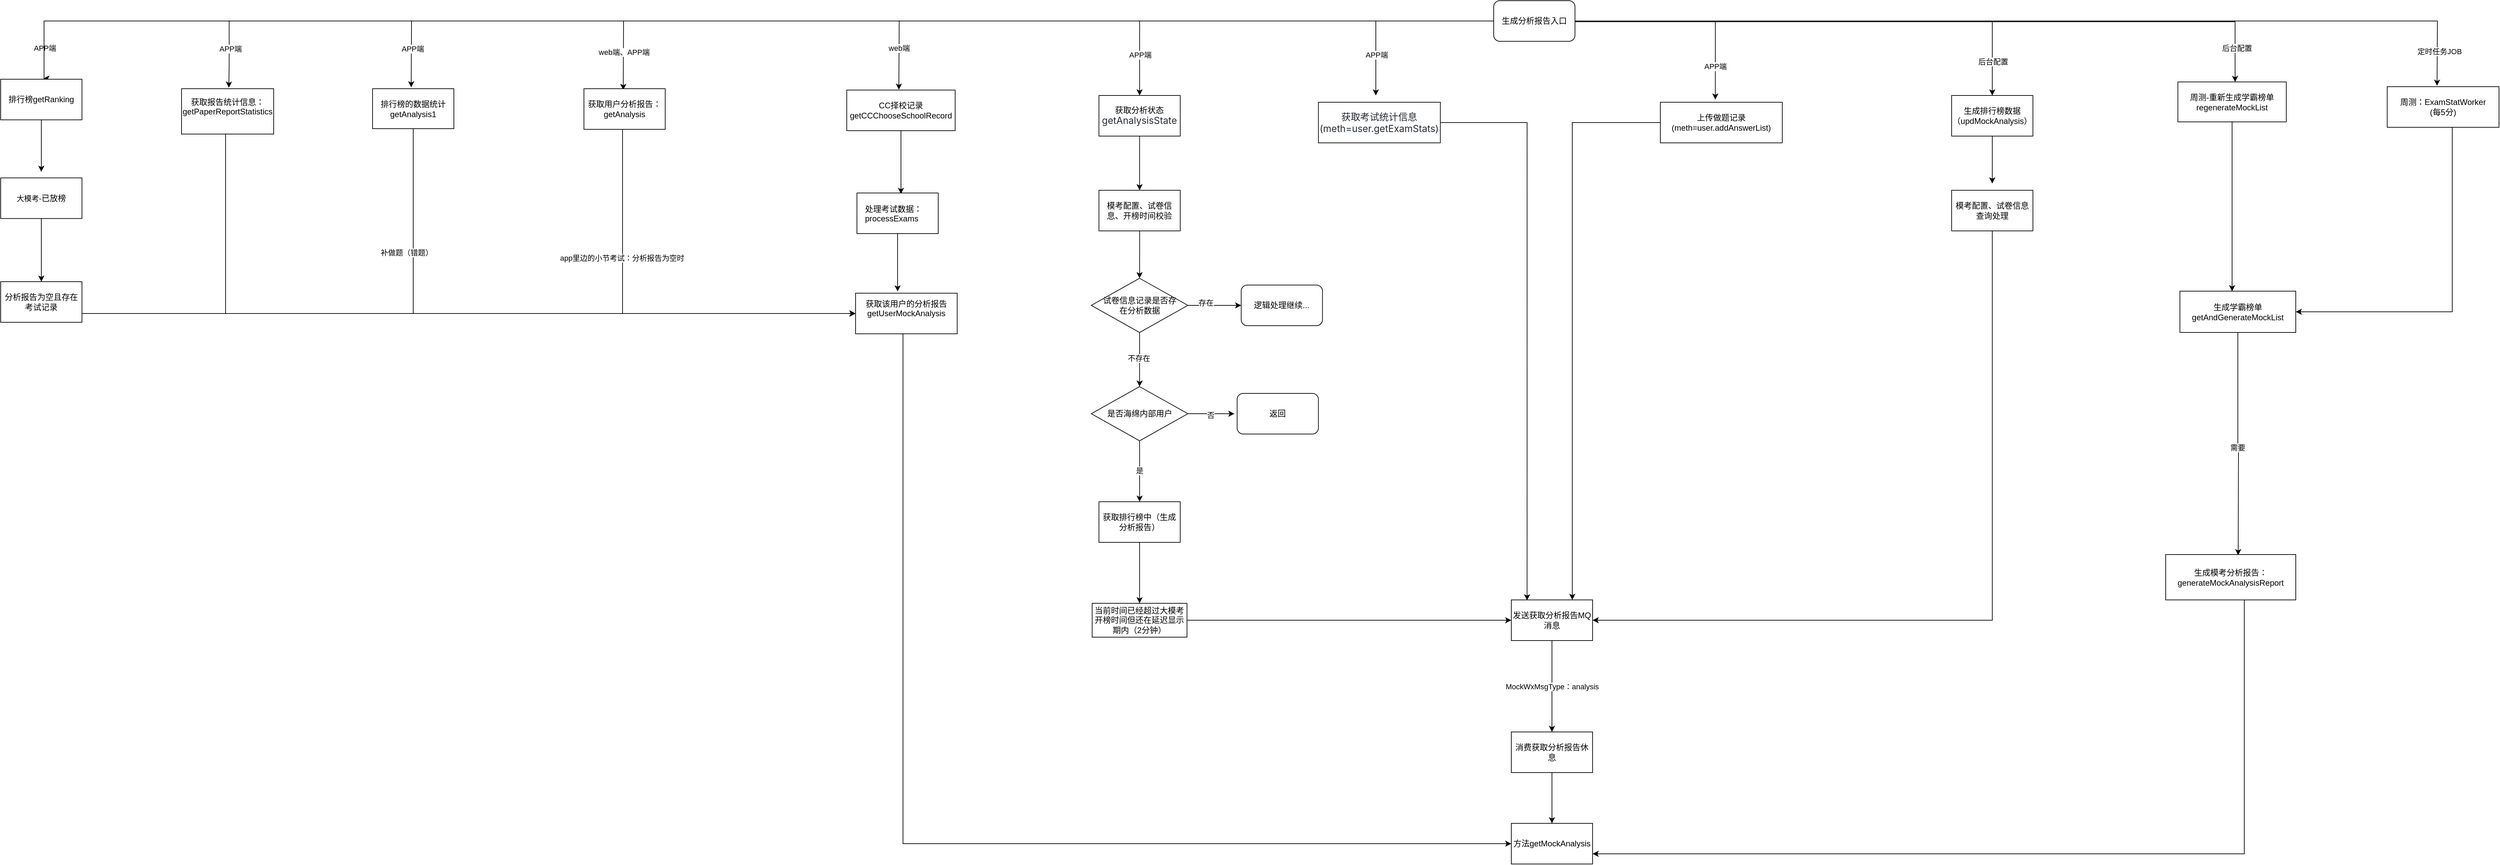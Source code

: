 <mxfile version="26.0.16">
  <diagram name="第 1 页" id="ViaAI9ll2HowO2Gb6FL9">
    <mxGraphModel dx="6475" dy="2428" grid="0" gridSize="10" guides="1" tooltips="1" connect="1" arrows="1" fold="1" page="0" pageScale="1" pageWidth="1169" pageHeight="827" math="0" shadow="0">
      <root>
        <mxCell id="0" />
        <mxCell id="1" parent="0" />
        <mxCell id="7_3ddVTEXYTXa83JMsSR-4" style="edgeStyle=orthogonalEdgeStyle;rounded=0;orthogonalLoop=1;jettySize=auto;html=1;entryX=0.5;entryY=0;entryDx=0;entryDy=0;" edge="1" parent="1" source="7_3ddVTEXYTXa83JMsSR-2" target="7_3ddVTEXYTXa83JMsSR-3">
          <mxGeometry relative="1" as="geometry" />
        </mxCell>
        <mxCell id="7_3ddVTEXYTXa83JMsSR-5" value="APP端" style="edgeLabel;html=1;align=center;verticalAlign=middle;resizable=0;points=[];" vertex="1" connectable="0" parent="7_3ddVTEXYTXa83JMsSR-4">
          <mxGeometry x="0.548" y="-1" relative="1" as="geometry">
            <mxPoint x="-33" y="51" as="offset" />
          </mxGeometry>
        </mxCell>
        <mxCell id="7_3ddVTEXYTXa83JMsSR-7" style="edgeStyle=orthogonalEdgeStyle;rounded=0;orthogonalLoop=1;jettySize=auto;html=1;entryX=0.5;entryY=0;entryDx=0;entryDy=0;" edge="1" parent="1" source="7_3ddVTEXYTXa83JMsSR-2" target="7_3ddVTEXYTXa83JMsSR-6">
          <mxGeometry relative="1" as="geometry" />
        </mxCell>
        <mxCell id="7_3ddVTEXYTXa83JMsSR-8" value="后台配置" style="edgeLabel;html=1;align=center;verticalAlign=middle;resizable=0;points=[];" vertex="1" connectable="0" parent="7_3ddVTEXYTXa83JMsSR-7">
          <mxGeometry x="0.439" y="2" relative="1" as="geometry">
            <mxPoint x="94" y="62" as="offset" />
          </mxGeometry>
        </mxCell>
        <mxCell id="7_3ddVTEXYTXa83JMsSR-38" style="edgeStyle=orthogonalEdgeStyle;rounded=0;orthogonalLoop=1;jettySize=auto;html=1;" edge="1" parent="1" source="7_3ddVTEXYTXa83JMsSR-2">
          <mxGeometry relative="1" as="geometry">
            <mxPoint x="257" y="182" as="targetPoint" />
            <Array as="points">
              <mxPoint x="257" y="72" />
              <mxPoint x="257" y="182" />
            </Array>
          </mxGeometry>
        </mxCell>
        <mxCell id="7_3ddVTEXYTXa83JMsSR-46" value="APP端" style="edgeLabel;html=1;align=center;verticalAlign=middle;resizable=0;points=[];" vertex="1" connectable="0" parent="7_3ddVTEXYTXa83JMsSR-38">
          <mxGeometry x="0.574" y="1" relative="1" as="geometry">
            <mxPoint as="offset" />
          </mxGeometry>
        </mxCell>
        <mxCell id="7_3ddVTEXYTXa83JMsSR-56" style="edgeStyle=orthogonalEdgeStyle;rounded=0;orthogonalLoop=1;jettySize=auto;html=1;" edge="1" parent="1">
          <mxGeometry relative="1" as="geometry">
            <mxPoint x="1525.448" y="162.004" as="targetPoint" />
            <mxPoint x="544" y="73.11" as="sourcePoint" />
            <Array as="points">
              <mxPoint x="1525" y="73.11" />
            </Array>
          </mxGeometry>
        </mxCell>
        <mxCell id="7_3ddVTEXYTXa83JMsSR-58" value="后台配置" style="edgeLabel;html=1;align=center;verticalAlign=middle;resizable=0;points=[];" vertex="1" connectable="0" parent="7_3ddVTEXYTXa83JMsSR-56">
          <mxGeometry x="0.907" y="2" relative="1" as="geometry">
            <mxPoint as="offset" />
          </mxGeometry>
        </mxCell>
        <mxCell id="7_3ddVTEXYTXa83JMsSR-66" style="edgeStyle=orthogonalEdgeStyle;rounded=0;orthogonalLoop=1;jettySize=auto;html=1;" edge="1" parent="1" source="7_3ddVTEXYTXa83JMsSR-2">
          <mxGeometry relative="1" as="geometry">
            <mxPoint x="1823.559" y="167.672" as="targetPoint" />
          </mxGeometry>
        </mxCell>
        <mxCell id="7_3ddVTEXYTXa83JMsSR-67" value="定时任务JOB" style="edgeLabel;html=1;align=center;verticalAlign=middle;resizable=0;points=[];" vertex="1" connectable="0" parent="7_3ddVTEXYTXa83JMsSR-66">
          <mxGeometry x="0.925" y="3" relative="1" as="geometry">
            <mxPoint as="offset" />
          </mxGeometry>
        </mxCell>
        <mxCell id="7_3ddVTEXYTXa83JMsSR-71" style="edgeStyle=orthogonalEdgeStyle;rounded=0;orthogonalLoop=1;jettySize=auto;html=1;" edge="1" parent="1" source="7_3ddVTEXYTXa83JMsSR-2">
          <mxGeometry relative="1" as="geometry">
            <mxPoint x="-447.108" y="173.45" as="targetPoint" />
          </mxGeometry>
        </mxCell>
        <mxCell id="7_3ddVTEXYTXa83JMsSR-73" value="web端" style="edgeLabel;html=1;align=center;verticalAlign=middle;resizable=0;points=[];" vertex="1" connectable="0" parent="7_3ddVTEXYTXa83JMsSR-71">
          <mxGeometry x="0.873" relative="1" as="geometry">
            <mxPoint as="offset" />
          </mxGeometry>
        </mxCell>
        <mxCell id="7_3ddVTEXYTXa83JMsSR-80" style="edgeStyle=orthogonalEdgeStyle;rounded=0;orthogonalLoop=1;jettySize=auto;html=1;" edge="1" parent="1" source="7_3ddVTEXYTXa83JMsSR-2">
          <mxGeometry relative="1" as="geometry">
            <mxPoint x="-854" y="174" as="targetPoint" />
          </mxGeometry>
        </mxCell>
        <mxCell id="7_3ddVTEXYTXa83JMsSR-83" value="web端、APP端" style="edgeLabel;html=1;align=center;verticalAlign=middle;resizable=0;points=[];" vertex="1" connectable="0" parent="7_3ddVTEXYTXa83JMsSR-80">
          <mxGeometry x="0.919" relative="1" as="geometry">
            <mxPoint as="offset" />
          </mxGeometry>
        </mxCell>
        <mxCell id="7_3ddVTEXYTXa83JMsSR-87" style="edgeStyle=orthogonalEdgeStyle;rounded=0;orthogonalLoop=1;jettySize=auto;html=1;" edge="1" parent="1" source="7_3ddVTEXYTXa83JMsSR-2">
          <mxGeometry relative="1" as="geometry">
            <mxPoint x="-1167" y="170" as="targetPoint" />
          </mxGeometry>
        </mxCell>
        <mxCell id="7_3ddVTEXYTXa83JMsSR-91" value="APP端" style="edgeLabel;html=1;align=center;verticalAlign=middle;resizable=0;points=[];" vertex="1" connectable="0" parent="7_3ddVTEXYTXa83JMsSR-87">
          <mxGeometry x="0.932" y="1" relative="1" as="geometry">
            <mxPoint as="offset" />
          </mxGeometry>
        </mxCell>
        <mxCell id="7_3ddVTEXYTXa83JMsSR-94" style="edgeStyle=orthogonalEdgeStyle;rounded=0;orthogonalLoop=1;jettySize=auto;html=1;" edge="1" parent="1" source="7_3ddVTEXYTXa83JMsSR-2">
          <mxGeometry relative="1" as="geometry">
            <mxPoint x="-1436.19" y="170.59" as="targetPoint" />
          </mxGeometry>
        </mxCell>
        <mxCell id="7_3ddVTEXYTXa83JMsSR-95" value="APP端" style="edgeLabel;html=1;align=center;verticalAlign=middle;resizable=0;points=[];" vertex="1" connectable="0" parent="7_3ddVTEXYTXa83JMsSR-94">
          <mxGeometry x="0.938" relative="1" as="geometry">
            <mxPoint x="-273" y="2" as="offset" />
          </mxGeometry>
        </mxCell>
        <mxCell id="7_3ddVTEXYTXa83JMsSR-114" value="APP端" style="edgeLabel;html=1;align=center;verticalAlign=middle;resizable=0;points=[];" vertex="1" connectable="0" parent="7_3ddVTEXYTXa83JMsSR-94">
          <mxGeometry x="0.935" y="5" relative="1" as="geometry">
            <mxPoint x="-4" y="6" as="offset" />
          </mxGeometry>
        </mxCell>
        <mxCell id="7_3ddVTEXYTXa83JMsSR-109" style="edgeStyle=orthogonalEdgeStyle;rounded=0;orthogonalLoop=1;jettySize=auto;html=1;" edge="1" parent="1" source="7_3ddVTEXYTXa83JMsSR-2">
          <mxGeometry relative="1" as="geometry">
            <mxPoint x="-1710" y="157" as="targetPoint" />
            <Array as="points">
              <mxPoint x="-1709" y="72" />
              <mxPoint x="-1709" y="157" />
            </Array>
          </mxGeometry>
        </mxCell>
        <mxCell id="7_3ddVTEXYTXa83JMsSR-2" value="生成分析报告入口" style="rounded=1;whiteSpace=wrap;html=1;" vertex="1" parent="1">
          <mxGeometry x="431" y="42" width="120" height="60" as="geometry" />
        </mxCell>
        <mxCell id="7_3ddVTEXYTXa83JMsSR-10" value="" style="edgeStyle=orthogonalEdgeStyle;rounded=0;orthogonalLoop=1;jettySize=auto;html=1;" edge="1" parent="1" source="7_3ddVTEXYTXa83JMsSR-3" target="7_3ddVTEXYTXa83JMsSR-9">
          <mxGeometry relative="1" as="geometry" />
        </mxCell>
        <mxCell id="7_3ddVTEXYTXa83JMsSR-3" value="&lt;span style=&quot;color: rgb(0, 0, 0); font-family: Helvetica; font-style: normal; font-variant-ligatures: normal; font-variant-caps: normal; font-weight: 400; letter-spacing: normal; orphans: 2; text-align: center; text-indent: 0px; text-transform: none; widows: 2; word-spacing: 0px; -webkit-text-stroke-width: 0px; white-space: normal; background-color: rgb(251, 251, 251); text-decoration-thickness: initial; text-decoration-style: initial; text-decoration-color: initial; float: none; display: inline !important;&quot;&gt;&lt;span style=&quot;font-size: 12px;&quot;&gt;获取分析状态&lt;/span&gt;&lt;br&gt;&lt;span style=&quot;caret-color: rgb(40, 44, 52); color: rgb(40, 44, 52); font-family: -apple-system, BlinkMacSystemFont, &amp;quot;Helvetica Neue&amp;quot;, Helvetica, &amp;quot;PingFang SC&amp;quot;, &amp;quot;Microsoft YaHei&amp;quot;, sans-serif; orphans: 4; text-align: justify; white-space-collapse: preserve; word-spacing: 0.8px; background-color: rgb(254, 254, 254);&quot;&gt;&lt;font style=&quot;font-size: 14px;&quot;&gt;getAnalysisState&lt;/font&gt;&lt;/span&gt;&lt;/span&gt;" style="rounded=0;whiteSpace=wrap;html=1;" vertex="1" parent="1">
          <mxGeometry x="-151.75" y="182" width="120" height="60" as="geometry" />
        </mxCell>
        <mxCell id="7_3ddVTEXYTXa83JMsSR-33" style="edgeStyle=orthogonalEdgeStyle;rounded=0;orthogonalLoop=1;jettySize=auto;html=1;" edge="1" parent="1" source="7_3ddVTEXYTXa83JMsSR-6">
          <mxGeometry relative="1" as="geometry">
            <mxPoint x="1167" y="312" as="targetPoint" />
          </mxGeometry>
        </mxCell>
        <mxCell id="7_3ddVTEXYTXa83JMsSR-6" value="生成排行榜数据&lt;br&gt;（updMockAnalysis）" style="rounded=0;whiteSpace=wrap;html=1;" vertex="1" parent="1">
          <mxGeometry x="1107" y="182" width="120" height="60" as="geometry" />
        </mxCell>
        <mxCell id="7_3ddVTEXYTXa83JMsSR-12" value="" style="edgeStyle=orthogonalEdgeStyle;rounded=0;orthogonalLoop=1;jettySize=auto;html=1;" edge="1" parent="1" source="7_3ddVTEXYTXa83JMsSR-9" target="7_3ddVTEXYTXa83JMsSR-11">
          <mxGeometry relative="1" as="geometry" />
        </mxCell>
        <mxCell id="7_3ddVTEXYTXa83JMsSR-9" value="模考配置、试卷信息、开榜时间校验" style="whiteSpace=wrap;html=1;rounded=0;" vertex="1" parent="1">
          <mxGeometry x="-151.75" y="322" width="120" height="60" as="geometry" />
        </mxCell>
        <mxCell id="7_3ddVTEXYTXa83JMsSR-14" style="edgeStyle=orthogonalEdgeStyle;rounded=0;orthogonalLoop=1;jettySize=auto;html=1;" edge="1" parent="1" source="7_3ddVTEXYTXa83JMsSR-11">
          <mxGeometry relative="1" as="geometry">
            <mxPoint x="-91.75" y="612" as="targetPoint" />
          </mxGeometry>
        </mxCell>
        <mxCell id="7_3ddVTEXYTXa83JMsSR-15" value="不存在" style="edgeLabel;html=1;align=center;verticalAlign=middle;resizable=0;points=[];" vertex="1" connectable="0" parent="7_3ddVTEXYTXa83JMsSR-14">
          <mxGeometry x="-0.054" y="-2" relative="1" as="geometry">
            <mxPoint as="offset" />
          </mxGeometry>
        </mxCell>
        <mxCell id="7_3ddVTEXYTXa83JMsSR-27" style="edgeStyle=orthogonalEdgeStyle;rounded=0;orthogonalLoop=1;jettySize=auto;html=1;" edge="1" parent="1" source="7_3ddVTEXYTXa83JMsSR-11">
          <mxGeometry relative="1" as="geometry">
            <mxPoint x="58.25" y="492" as="targetPoint" />
          </mxGeometry>
        </mxCell>
        <mxCell id="7_3ddVTEXYTXa83JMsSR-28" value="存在" style="edgeLabel;html=1;align=center;verticalAlign=middle;resizable=0;points=[];" vertex="1" connectable="0" parent="7_3ddVTEXYTXa83JMsSR-27">
          <mxGeometry x="-0.325" y="4" relative="1" as="geometry">
            <mxPoint as="offset" />
          </mxGeometry>
        </mxCell>
        <mxCell id="7_3ddVTEXYTXa83JMsSR-11" value="试卷信息记录是否存&lt;br&gt;在分析数据" style="rhombus;whiteSpace=wrap;html=1;rounded=0;" vertex="1" parent="1">
          <mxGeometry x="-163" y="452" width="142.5" height="80" as="geometry" />
        </mxCell>
        <mxCell id="7_3ddVTEXYTXa83JMsSR-19" value="" style="edgeStyle=orthogonalEdgeStyle;rounded=0;orthogonalLoop=1;jettySize=auto;html=1;" edge="1" parent="1" source="7_3ddVTEXYTXa83JMsSR-17" target="7_3ddVTEXYTXa83JMsSR-18">
          <mxGeometry relative="1" as="geometry" />
        </mxCell>
        <mxCell id="7_3ddVTEXYTXa83JMsSR-20" value="是" style="edgeLabel;html=1;align=center;verticalAlign=middle;resizable=0;points=[];" vertex="1" connectable="0" parent="7_3ddVTEXYTXa83JMsSR-19">
          <mxGeometry x="-0.037" y="-1" relative="1" as="geometry">
            <mxPoint as="offset" />
          </mxGeometry>
        </mxCell>
        <mxCell id="7_3ddVTEXYTXa83JMsSR-29" style="edgeStyle=orthogonalEdgeStyle;rounded=0;orthogonalLoop=1;jettySize=auto;html=1;" edge="1" parent="1" source="7_3ddVTEXYTXa83JMsSR-17">
          <mxGeometry relative="1" as="geometry">
            <mxPoint x="48.25" y="652" as="targetPoint" />
          </mxGeometry>
        </mxCell>
        <mxCell id="7_3ddVTEXYTXa83JMsSR-30" value="否" style="edgeLabel;html=1;align=center;verticalAlign=middle;resizable=0;points=[];" vertex="1" connectable="0" parent="7_3ddVTEXYTXa83JMsSR-29">
          <mxGeometry x="0.009" y="-1" relative="1" as="geometry">
            <mxPoint x="-1" as="offset" />
          </mxGeometry>
        </mxCell>
        <mxCell id="7_3ddVTEXYTXa83JMsSR-17" value="是否海绵内部用户" style="rhombus;whiteSpace=wrap;html=1;rounded=0;" vertex="1" parent="1">
          <mxGeometry x="-163" y="612" width="142.5" height="80" as="geometry" />
        </mxCell>
        <mxCell id="7_3ddVTEXYTXa83JMsSR-22" value="" style="edgeStyle=orthogonalEdgeStyle;rounded=0;orthogonalLoop=1;jettySize=auto;html=1;" edge="1" parent="1" source="7_3ddVTEXYTXa83JMsSR-18" target="7_3ddVTEXYTXa83JMsSR-21">
          <mxGeometry relative="1" as="geometry" />
        </mxCell>
        <mxCell id="7_3ddVTEXYTXa83JMsSR-18" value="获取排行榜中（生成分析报告）" style="whiteSpace=wrap;html=1;rounded=0;" vertex="1" parent="1">
          <mxGeometry x="-151.75" y="782" width="120" height="60" as="geometry" />
        </mxCell>
        <mxCell id="7_3ddVTEXYTXa83JMsSR-24" value="" style="edgeStyle=orthogonalEdgeStyle;rounded=0;orthogonalLoop=1;jettySize=auto;html=1;" edge="1" parent="1" source="7_3ddVTEXYTXa83JMsSR-21" target="7_3ddVTEXYTXa83JMsSR-23">
          <mxGeometry relative="1" as="geometry" />
        </mxCell>
        <mxCell id="7_3ddVTEXYTXa83JMsSR-21" value="当前时间已经超过大模考开榜时间但还在延迟显示期内（2分钟）" style="whiteSpace=wrap;html=1;rounded=0;" vertex="1" parent="1">
          <mxGeometry x="-161.75" y="932" width="140" height="50" as="geometry" />
        </mxCell>
        <mxCell id="7_3ddVTEXYTXa83JMsSR-26" value="MockWxMsgType：analysis" style="edgeStyle=orthogonalEdgeStyle;rounded=0;orthogonalLoop=1;jettySize=auto;html=1;" edge="1" parent="1" source="7_3ddVTEXYTXa83JMsSR-23" target="7_3ddVTEXYTXa83JMsSR-25">
          <mxGeometry relative="1" as="geometry" />
        </mxCell>
        <mxCell id="7_3ddVTEXYTXa83JMsSR-23" value="发送获取分析报告MQ消息" style="whiteSpace=wrap;html=1;rounded=0;" vertex="1" parent="1">
          <mxGeometry x="457" y="927" width="120" height="60" as="geometry" />
        </mxCell>
        <mxCell id="7_3ddVTEXYTXa83JMsSR-53" value="" style="edgeStyle=orthogonalEdgeStyle;rounded=0;orthogonalLoop=1;jettySize=auto;html=1;" edge="1" parent="1" source="7_3ddVTEXYTXa83JMsSR-25" target="7_3ddVTEXYTXa83JMsSR-52">
          <mxGeometry relative="1" as="geometry" />
        </mxCell>
        <mxCell id="7_3ddVTEXYTXa83JMsSR-25" value="消费获取分析报告休息" style="whiteSpace=wrap;html=1;rounded=0;" vertex="1" parent="1">
          <mxGeometry x="457" y="1122" width="120" height="60" as="geometry" />
        </mxCell>
        <mxCell id="7_3ddVTEXYTXa83JMsSR-31" value="返回" style="rounded=1;whiteSpace=wrap;html=1;" vertex="1" parent="1">
          <mxGeometry x="52.25" y="622" width="120" height="60" as="geometry" />
        </mxCell>
        <mxCell id="7_3ddVTEXYTXa83JMsSR-32" value="逻辑处理继续..." style="rounded=1;whiteSpace=wrap;html=1;" vertex="1" parent="1">
          <mxGeometry x="58.25" y="462" width="120" height="60" as="geometry" />
        </mxCell>
        <mxCell id="7_3ddVTEXYTXa83JMsSR-43" style="edgeStyle=orthogonalEdgeStyle;rounded=0;orthogonalLoop=1;jettySize=auto;html=1;entryX=1;entryY=0.5;entryDx=0;entryDy=0;" edge="1" parent="1" source="7_3ddVTEXYTXa83JMsSR-34" target="7_3ddVTEXYTXa83JMsSR-23">
          <mxGeometry relative="1" as="geometry">
            <Array as="points">
              <mxPoint x="1167" y="957" />
            </Array>
          </mxGeometry>
        </mxCell>
        <mxCell id="7_3ddVTEXYTXa83JMsSR-34" value="模考配置、试卷信息查询处理" style="whiteSpace=wrap;html=1;rounded=0;" vertex="1" parent="1">
          <mxGeometry x="1107" y="322" width="120" height="60" as="geometry" />
        </mxCell>
        <mxCell id="7_3ddVTEXYTXa83JMsSR-39" value="&lt;span style=&quot;caret-color: rgb(40, 44, 52); color: rgb(40, 44, 52); font-family: -apple-system, BlinkMacSystemFont, &amp;quot;Helvetica Neue&amp;quot;, Helvetica, &amp;quot;PingFang SC&amp;quot;, &amp;quot;Microsoft YaHei&amp;quot;, sans-serif; orphans: 4; text-align: justify; white-space-collapse: preserve; word-spacing: 0.8px; background-color: rgb(254, 254, 254);&quot;&gt;&lt;font style=&quot;font-size: 14px;&quot;&gt;获取考试统计信息(meth=user.getExamStats)&lt;/font&gt;&lt;/span&gt;" style="rounded=0;whiteSpace=wrap;html=1;" vertex="1" parent="1">
          <mxGeometry x="172.25" y="192" width="180" height="60" as="geometry" />
        </mxCell>
        <mxCell id="7_3ddVTEXYTXa83JMsSR-44" style="edgeStyle=orthogonalEdgeStyle;rounded=0;orthogonalLoop=1;jettySize=auto;html=1;entryX=0.75;entryY=0;entryDx=0;entryDy=0;" edge="1" parent="1" source="7_3ddVTEXYTXa83JMsSR-41" target="7_3ddVTEXYTXa83JMsSR-23">
          <mxGeometry relative="1" as="geometry" />
        </mxCell>
        <mxCell id="7_3ddVTEXYTXa83JMsSR-41" value="上传做题记录(meth=user.addAnswerList)" style="rounded=0;whiteSpace=wrap;html=1;" vertex="1" parent="1">
          <mxGeometry x="677" y="192" width="180" height="60" as="geometry" />
        </mxCell>
        <mxCell id="7_3ddVTEXYTXa83JMsSR-42" style="edgeStyle=orthogonalEdgeStyle;rounded=0;orthogonalLoop=1;jettySize=auto;html=1;entryX=0.451;entryY=-0.065;entryDx=0;entryDy=0;entryPerimeter=0;" edge="1" parent="1" source="7_3ddVTEXYTXa83JMsSR-2" target="7_3ddVTEXYTXa83JMsSR-41">
          <mxGeometry relative="1" as="geometry" />
        </mxCell>
        <mxCell id="7_3ddVTEXYTXa83JMsSR-47" value="APP端" style="edgeLabel;html=1;align=center;verticalAlign=middle;resizable=0;points=[];" vertex="1" connectable="0" parent="7_3ddVTEXYTXa83JMsSR-42">
          <mxGeometry x="0.693" relative="1" as="geometry">
            <mxPoint as="offset" />
          </mxGeometry>
        </mxCell>
        <mxCell id="7_3ddVTEXYTXa83JMsSR-45" style="edgeStyle=orthogonalEdgeStyle;rounded=0;orthogonalLoop=1;jettySize=auto;html=1;entryX=0.194;entryY=0.011;entryDx=0;entryDy=0;entryPerimeter=0;" edge="1" parent="1" source="7_3ddVTEXYTXa83JMsSR-39" target="7_3ddVTEXYTXa83JMsSR-23">
          <mxGeometry relative="1" as="geometry" />
        </mxCell>
        <mxCell id="7_3ddVTEXYTXa83JMsSR-52" value="&lt;span style=&quot;font-size: 12px;&quot;&gt;方法getMockAnalysis&lt;/span&gt;" style="whiteSpace=wrap;html=1;rounded=0;" vertex="1" parent="1">
          <mxGeometry x="457" y="1257" width="120" height="60" as="geometry" />
        </mxCell>
        <mxCell id="7_3ddVTEXYTXa83JMsSR-64" style="edgeStyle=orthogonalEdgeStyle;rounded=0;orthogonalLoop=1;jettySize=auto;html=1;" edge="1" parent="1" source="7_3ddVTEXYTXa83JMsSR-57">
          <mxGeometry relative="1" as="geometry">
            <mxPoint x="1521" y="471.227" as="targetPoint" />
          </mxGeometry>
        </mxCell>
        <mxCell id="7_3ddVTEXYTXa83JMsSR-57" value="周测-重新生成学霸榜单&lt;br&gt;&lt;span style=&quot;font-size: 12px;&quot;&gt;regenerateMockList&lt;/span&gt;" style="rounded=0;whiteSpace=wrap;html=1;" vertex="1" parent="1">
          <mxGeometry x="1441" y="162" width="160" height="59" as="geometry" />
        </mxCell>
        <mxCell id="7_3ddVTEXYTXa83JMsSR-60" style="edgeStyle=orthogonalEdgeStyle;rounded=0;orthogonalLoop=1;jettySize=auto;html=1;" edge="1" parent="1" source="7_3ddVTEXYTXa83JMsSR-59">
          <mxGeometry relative="1" as="geometry">
            <mxPoint x="1530" y="861" as="targetPoint" />
          </mxGeometry>
        </mxCell>
        <mxCell id="7_3ddVTEXYTXa83JMsSR-62" value="需要" style="edgeLabel;html=1;align=center;verticalAlign=middle;resizable=0;points=[];" vertex="1" connectable="0" parent="7_3ddVTEXYTXa83JMsSR-60">
          <mxGeometry x="0.036" y="-2" relative="1" as="geometry">
            <mxPoint as="offset" />
          </mxGeometry>
        </mxCell>
        <mxCell id="7_3ddVTEXYTXa83JMsSR-59" value="生成学霸榜单&lt;br&gt;&lt;span style=&quot;font-size: 12px;&quot;&gt;getAndGenerateMockList&lt;/span&gt;" style="rounded=0;whiteSpace=wrap;html=1;" vertex="1" parent="1">
          <mxGeometry x="1444" y="471" width="171" height="61" as="geometry" />
        </mxCell>
        <mxCell id="7_3ddVTEXYTXa83JMsSR-63" style="edgeStyle=orthogonalEdgeStyle;rounded=0;orthogonalLoop=1;jettySize=auto;html=1;entryX=1;entryY=0.75;entryDx=0;entryDy=0;" edge="1" parent="1" source="7_3ddVTEXYTXa83JMsSR-61" target="7_3ddVTEXYTXa83JMsSR-52">
          <mxGeometry relative="1" as="geometry">
            <mxPoint x="980.559" y="1276.227" as="targetPoint" />
            <Array as="points">
              <mxPoint x="1539" y="1302" />
            </Array>
          </mxGeometry>
        </mxCell>
        <mxCell id="7_3ddVTEXYTXa83JMsSR-61" value="&lt;span style=&quot;font-size: 12px;&quot;&gt;生成模考分析报告：generateMockAnalysisReport&lt;/span&gt;" style="rounded=0;whiteSpace=wrap;html=1;" vertex="1" parent="1">
          <mxGeometry x="1423" y="860" width="192" height="67" as="geometry" />
        </mxCell>
        <mxCell id="7_3ddVTEXYTXa83JMsSR-69" style="edgeStyle=orthogonalEdgeStyle;rounded=0;orthogonalLoop=1;jettySize=auto;html=1;entryX=1;entryY=0.5;entryDx=0;entryDy=0;" edge="1" parent="1" source="7_3ddVTEXYTXa83JMsSR-68" target="7_3ddVTEXYTXa83JMsSR-59">
          <mxGeometry relative="1" as="geometry">
            <Array as="points">
              <mxPoint x="1846" y="502" />
            </Array>
          </mxGeometry>
        </mxCell>
        <mxCell id="7_3ddVTEXYTXa83JMsSR-68" value="&lt;span style=&quot;font-size: 12px;&quot;&gt;周测：ExamStatWorker&lt;br&gt;(每5分)&lt;/span&gt;" style="rounded=0;whiteSpace=wrap;html=1;" vertex="1" parent="1">
          <mxGeometry x="1750" y="169" width="165" height="60" as="geometry" />
        </mxCell>
        <mxCell id="7_3ddVTEXYTXa83JMsSR-74" style="edgeStyle=orthogonalEdgeStyle;rounded=0;orthogonalLoop=1;jettySize=auto;html=1;" edge="1" parent="1" source="7_3ddVTEXYTXa83JMsSR-72">
          <mxGeometry relative="1" as="geometry">
            <mxPoint x="-444" y="327.45" as="targetPoint" />
          </mxGeometry>
        </mxCell>
        <mxCell id="7_3ddVTEXYTXa83JMsSR-72" value="CC择校记录&lt;br&gt;&lt;span style=&quot;font-size: 12px;&quot;&gt;getCCChooseSchoolRecord&lt;/span&gt;" style="rounded=0;whiteSpace=wrap;html=1;" vertex="1" parent="1">
          <mxGeometry x="-524" y="174" width="160" height="60" as="geometry" />
        </mxCell>
        <mxCell id="7_3ddVTEXYTXa83JMsSR-77" style="edgeStyle=orthogonalEdgeStyle;rounded=0;orthogonalLoop=1;jettySize=auto;html=1;" edge="1" parent="1" source="7_3ddVTEXYTXa83JMsSR-75">
          <mxGeometry relative="1" as="geometry">
            <mxPoint x="-449" y="471.45" as="targetPoint" />
          </mxGeometry>
        </mxCell>
        <mxCell id="7_3ddVTEXYTXa83JMsSR-75" value="" style="rounded=0;whiteSpace=wrap;html=1;" vertex="1" parent="1">
          <mxGeometry x="-509" y="326" width="120" height="60" as="geometry" />
        </mxCell>
        <mxCell id="7_3ddVTEXYTXa83JMsSR-76" value="处理考试数据：&#xa;processExams" style="text;whiteSpace=wrap;" vertex="1" parent="1">
          <mxGeometry x="-499" y="336" width="124.89" height="38.73" as="geometry" />
        </mxCell>
        <mxCell id="7_3ddVTEXYTXa83JMsSR-79" style="edgeStyle=orthogonalEdgeStyle;rounded=0;orthogonalLoop=1;jettySize=auto;html=1;entryX=0;entryY=0.5;entryDx=0;entryDy=0;" edge="1" parent="1" source="7_3ddVTEXYTXa83JMsSR-78" target="7_3ddVTEXYTXa83JMsSR-52">
          <mxGeometry relative="1" as="geometry">
            <Array as="points">
              <mxPoint x="-441" y="1287" />
            </Array>
          </mxGeometry>
        </mxCell>
        <mxCell id="7_3ddVTEXYTXa83JMsSR-78" value="获取该用户的分析报告&lt;br&gt;&lt;div&gt;&lt;span style=&quot;font-size: 12px;&quot;&gt;getUserMockAnalysis&lt;/span&gt;&lt;/div&gt;&lt;div&gt;&lt;br&gt;&lt;/div&gt;" style="rounded=0;whiteSpace=wrap;html=1;" vertex="1" parent="1">
          <mxGeometry x="-511" y="474" width="150" height="60" as="geometry" />
        </mxCell>
        <mxCell id="7_3ddVTEXYTXa83JMsSR-84" style="edgeStyle=orthogonalEdgeStyle;rounded=0;orthogonalLoop=1;jettySize=auto;html=1;entryX=0;entryY=0.5;entryDx=0;entryDy=0;" edge="1" parent="1" source="7_3ddVTEXYTXa83JMsSR-82" target="7_3ddVTEXYTXa83JMsSR-78">
          <mxGeometry relative="1" as="geometry">
            <Array as="points">
              <mxPoint x="-855" y="504" />
            </Array>
          </mxGeometry>
        </mxCell>
        <mxCell id="7_3ddVTEXYTXa83JMsSR-85" value="app里边的小节考试：分析报告为空时" style="edgeLabel;html=1;align=center;verticalAlign=middle;resizable=0;points=[];" vertex="1" connectable="0" parent="7_3ddVTEXYTXa83JMsSR-84">
          <mxGeometry x="-0.385" y="-1" relative="1" as="geometry">
            <mxPoint as="offset" />
          </mxGeometry>
        </mxCell>
        <mxCell id="7_3ddVTEXYTXa83JMsSR-82" value="获取用户分析报告：&lt;br&gt;&lt;span style=&quot;font-size: 12px;&quot;&gt;getAnalysis&lt;/span&gt;" style="rounded=0;whiteSpace=wrap;html=1;" vertex="1" parent="1">
          <mxGeometry x="-912" y="172" width="120" height="60" as="geometry" />
        </mxCell>
        <mxCell id="7_3ddVTEXYTXa83JMsSR-89" style="edgeStyle=orthogonalEdgeStyle;rounded=0;orthogonalLoop=1;jettySize=auto;html=1;entryX=0;entryY=0.5;entryDx=0;entryDy=0;" edge="1" parent="1" source="7_3ddVTEXYTXa83JMsSR-88" target="7_3ddVTEXYTXa83JMsSR-78">
          <mxGeometry relative="1" as="geometry">
            <mxPoint x="-1164" y="348.907" as="targetPoint" />
            <Array as="points">
              <mxPoint x="-1164" y="504" />
            </Array>
          </mxGeometry>
        </mxCell>
        <mxCell id="7_3ddVTEXYTXa83JMsSR-90" value="补做题（错题）" style="edgeLabel;html=1;align=center;verticalAlign=middle;resizable=0;points=[];" vertex="1" connectable="0" parent="7_3ddVTEXYTXa83JMsSR-89">
          <mxGeometry x="-0.079" relative="1" as="geometry">
            <mxPoint x="-164" y="-90" as="offset" />
          </mxGeometry>
        </mxCell>
        <mxCell id="7_3ddVTEXYTXa83JMsSR-88" value="排行榜的数据统计&lt;br&gt;&lt;span style=&quot;font-size: 12px;&quot;&gt;getAnalysis1&lt;/span&gt;" style="rounded=0;whiteSpace=wrap;html=1;" vertex="1" parent="1">
          <mxGeometry x="-1224" y="172" width="120" height="59" as="geometry" />
        </mxCell>
        <mxCell id="7_3ddVTEXYTXa83JMsSR-103" style="edgeStyle=orthogonalEdgeStyle;rounded=0;orthogonalLoop=1;jettySize=auto;html=1;" edge="1" parent="1" source="7_3ddVTEXYTXa83JMsSR-93">
          <mxGeometry relative="1" as="geometry">
            <mxPoint x="-1713" y="294.729" as="targetPoint" />
          </mxGeometry>
        </mxCell>
        <mxCell id="7_3ddVTEXYTXa83JMsSR-93" value="排行榜getRanking" style="rounded=0;whiteSpace=wrap;html=1;" vertex="1" parent="1">
          <mxGeometry x="-1773" y="158" width="120" height="60" as="geometry" />
        </mxCell>
        <mxCell id="7_3ddVTEXYTXa83JMsSR-105" style="edgeStyle=orthogonalEdgeStyle;rounded=0;orthogonalLoop=1;jettySize=auto;html=1;entryX=0.5;entryY=0;entryDx=0;entryDy=0;" edge="1" parent="1" source="7_3ddVTEXYTXa83JMsSR-98" target="7_3ddVTEXYTXa83JMsSR-100">
          <mxGeometry relative="1" as="geometry" />
        </mxCell>
        <mxCell id="7_3ddVTEXYTXa83JMsSR-98" value="&lt;span style=&quot;font-size: 11px; text-wrap-mode: nowrap;&quot;&gt;大模考-&lt;/span&gt;已放榜" style="rounded=0;whiteSpace=wrap;html=1;" vertex="1" parent="1">
          <mxGeometry x="-1773" y="303.73" width="120" height="60" as="geometry" />
        </mxCell>
        <mxCell id="7_3ddVTEXYTXa83JMsSR-108" style="edgeStyle=orthogonalEdgeStyle;rounded=0;orthogonalLoop=1;jettySize=auto;html=1;entryX=0;entryY=0.5;entryDx=0;entryDy=0;" edge="1" parent="1" source="7_3ddVTEXYTXa83JMsSR-100" target="7_3ddVTEXYTXa83JMsSR-78">
          <mxGeometry relative="1" as="geometry">
            <Array as="points">
              <mxPoint x="-1117" y="504" />
              <mxPoint x="-1117" y="504" />
            </Array>
          </mxGeometry>
        </mxCell>
        <mxCell id="7_3ddVTEXYTXa83JMsSR-100" value="分析报告为空且存在考试记录" style="rounded=0;whiteSpace=wrap;html=1;" vertex="1" parent="1">
          <mxGeometry x="-1773" y="457" width="120" height="60" as="geometry" />
        </mxCell>
        <mxCell id="7_3ddVTEXYTXa83JMsSR-113" style="edgeStyle=orthogonalEdgeStyle;rounded=0;orthogonalLoop=1;jettySize=auto;html=1;entryX=0;entryY=0.5;entryDx=0;entryDy=0;" edge="1" parent="1" source="7_3ddVTEXYTXa83JMsSR-110" target="7_3ddVTEXYTXa83JMsSR-78">
          <mxGeometry relative="1" as="geometry">
            <Array as="points">
              <mxPoint x="-1441" y="504" />
            </Array>
          </mxGeometry>
        </mxCell>
        <mxCell id="7_3ddVTEXYTXa83JMsSR-110" value="&lt;span style=&quot;font-size: 12px;&quot;&gt;获取报告统计信息：&lt;/span&gt;&lt;br&gt;&lt;div style=&quot;&quot;&gt;&lt;span style=&quot;font-size: 12px;&quot;&gt;getPaperReportStatistics&lt;/span&gt;&lt;/div&gt;&lt;div style=&quot;font-size: 12px;&quot;&gt;&lt;br&gt;&lt;/div&gt;" style="rounded=0;whiteSpace=wrap;html=1;" vertex="1" parent="1">
          <mxGeometry x="-1506" y="172" width="136" height="67" as="geometry" />
        </mxCell>
      </root>
    </mxGraphModel>
  </diagram>
</mxfile>
